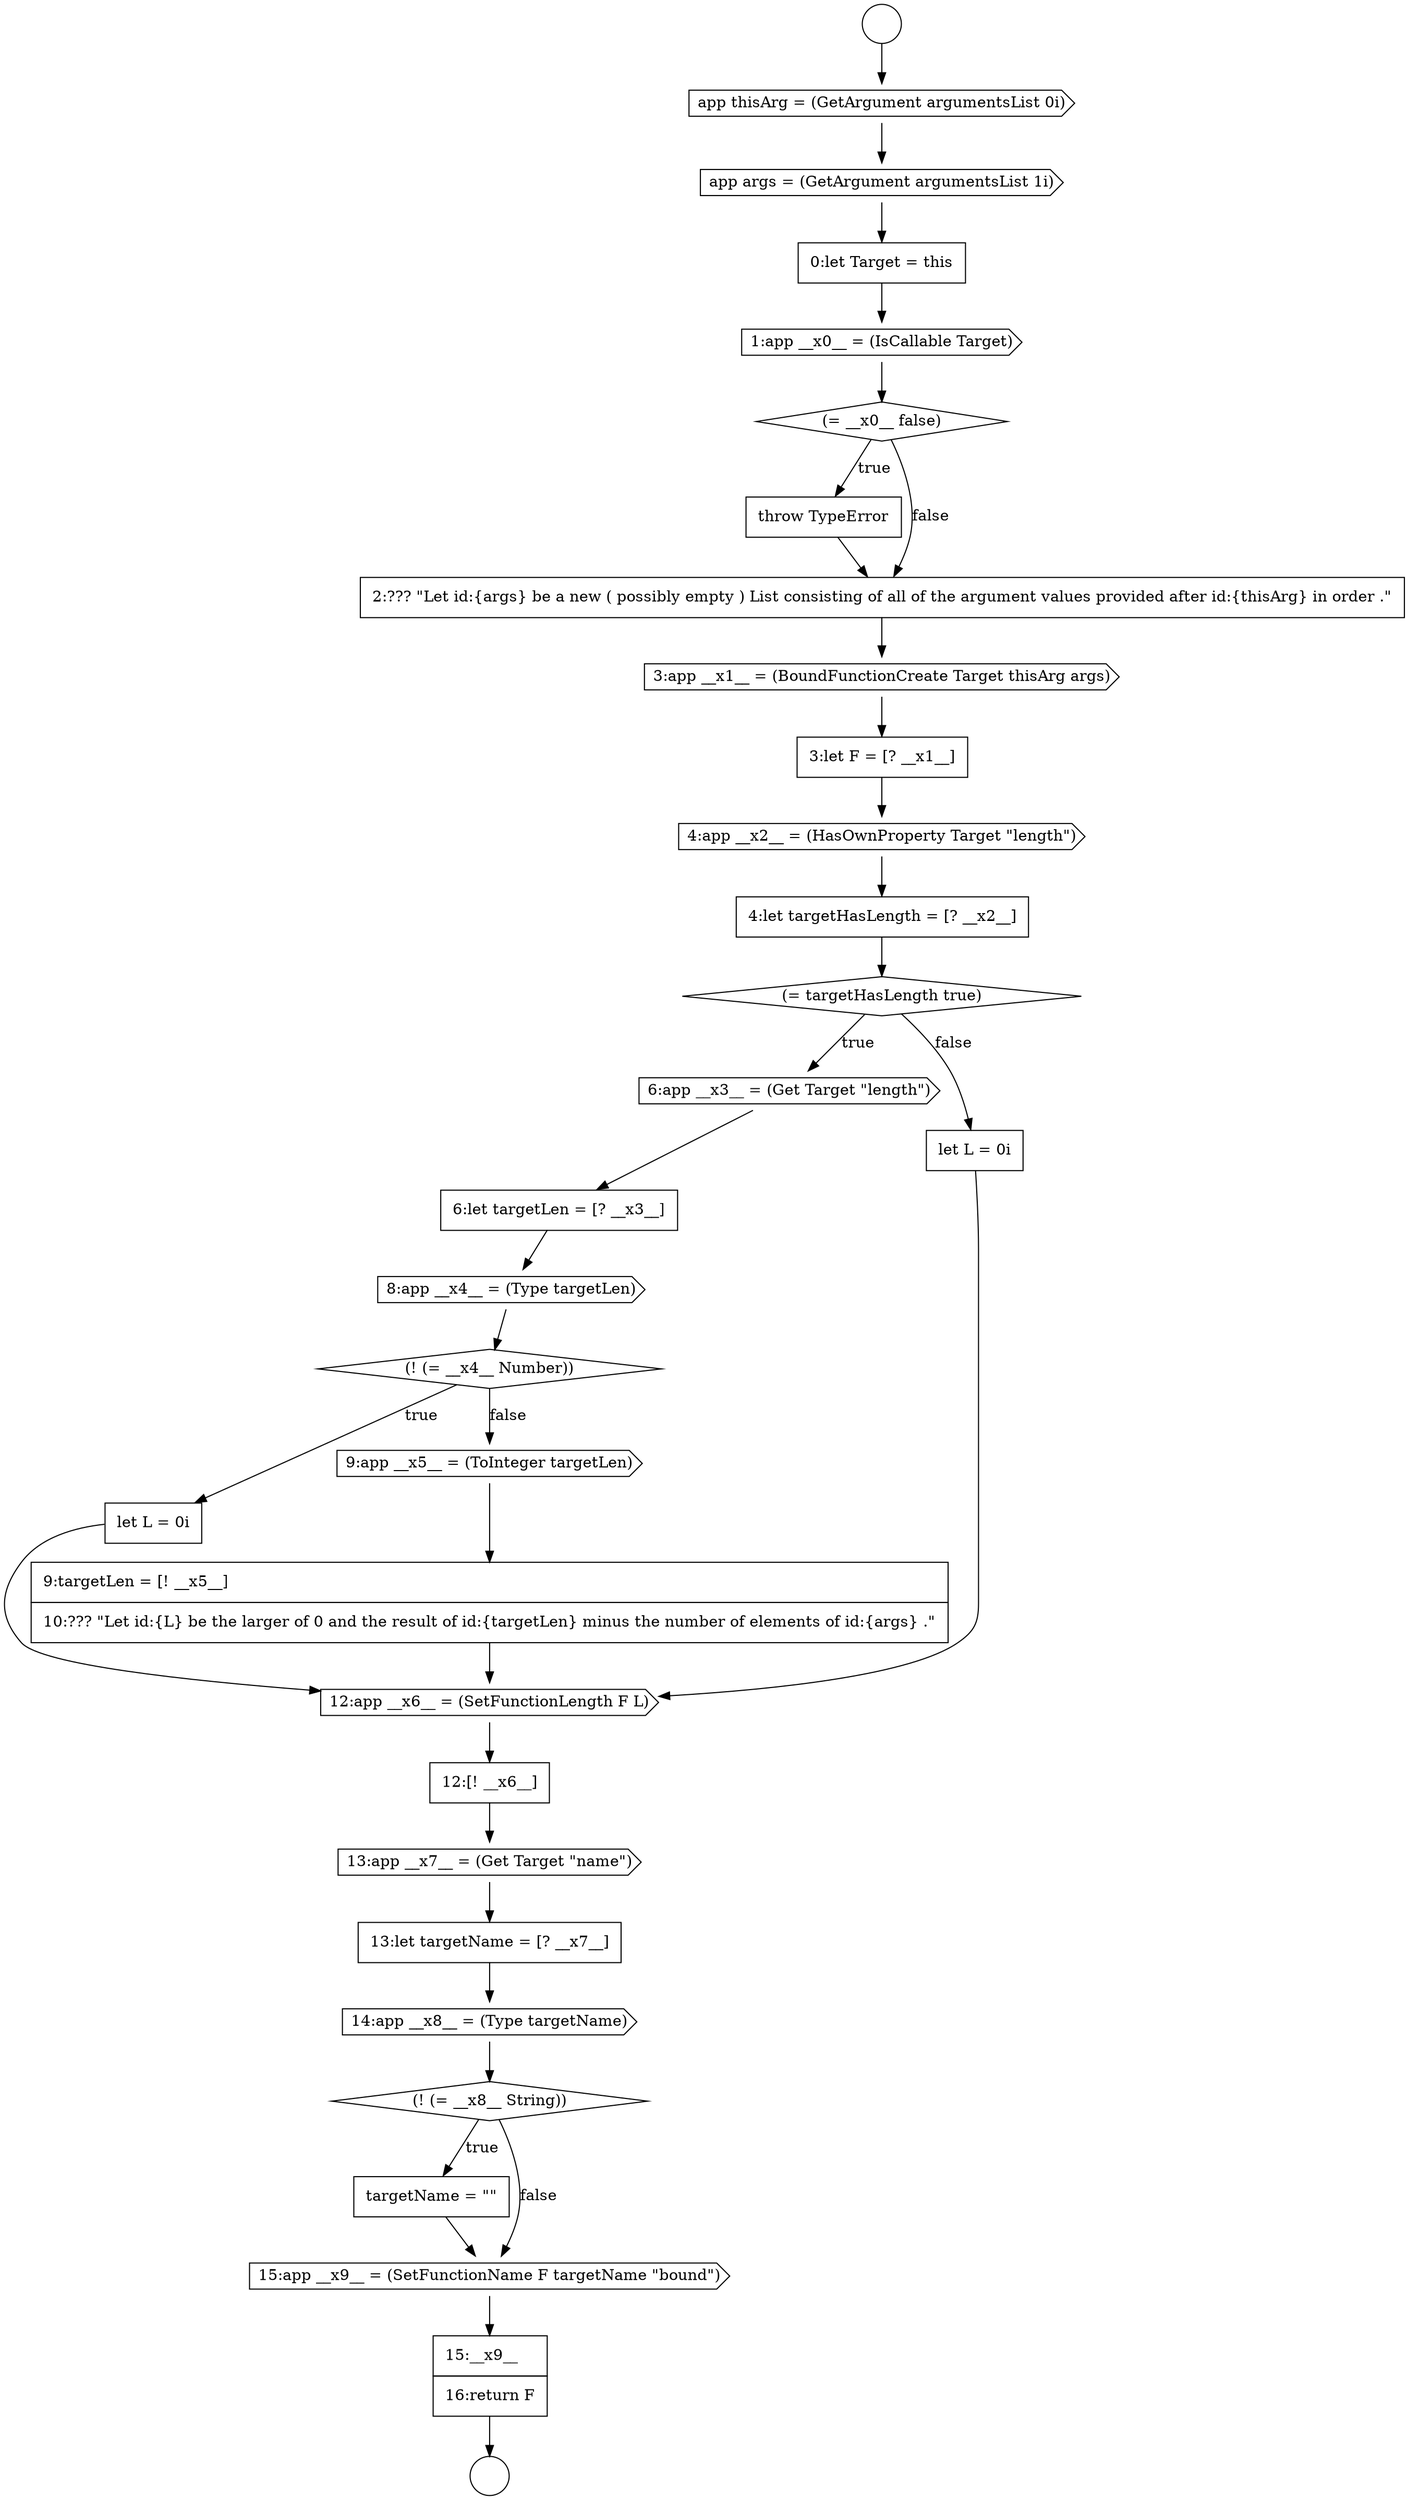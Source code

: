 digraph {
  node12008 [shape=cds, label=<<font color="black">app args = (GetArgument argumentsList 1i)</font>> color="black" fillcolor="white" style=filled]
  node12029 [shape=cds, label=<<font color="black">13:app __x7__ = (Get Target &quot;name&quot;)</font>> color="black" fillcolor="white" style=filled]
  node12012 [shape=none, margin=0, label=<<font color="black">
    <table border="0" cellborder="1" cellspacing="0" cellpadding="10">
      <tr><td align="left">throw TypeError</td></tr>
    </table>
  </font>> color="black" fillcolor="white" style=filled]
  node12019 [shape=cds, label=<<font color="black">6:app __x3__ = (Get Target &quot;length&quot;)</font>> color="black" fillcolor="white" style=filled]
  node12005 [shape=circle label=" " color="black" fillcolor="white" style=filled]
  node12006 [shape=circle label=" " color="black" fillcolor="white" style=filled]
  node12021 [shape=cds, label=<<font color="black">8:app __x4__ = (Type targetLen)</font>> color="black" fillcolor="white" style=filled]
  node12014 [shape=cds, label=<<font color="black">3:app __x1__ = (BoundFunctionCreate Target thisArg args)</font>> color="black" fillcolor="white" style=filled]
  node12027 [shape=cds, label=<<font color="black">12:app __x6__ = (SetFunctionLength F L)</font>> color="black" fillcolor="white" style=filled]
  node12010 [shape=cds, label=<<font color="black">1:app __x0__ = (IsCallable Target)</font>> color="black" fillcolor="white" style=filled]
  node12031 [shape=cds, label=<<font color="black">14:app __x8__ = (Type targetName)</font>> color="black" fillcolor="white" style=filled]
  node12017 [shape=none, margin=0, label=<<font color="black">
    <table border="0" cellborder="1" cellspacing="0" cellpadding="10">
      <tr><td align="left">4:let targetHasLength = [? __x2__]</td></tr>
    </table>
  </font>> color="black" fillcolor="white" style=filled]
  node12030 [shape=none, margin=0, label=<<font color="black">
    <table border="0" cellborder="1" cellspacing="0" cellpadding="10">
      <tr><td align="left">13:let targetName = [? __x7__]</td></tr>
    </table>
  </font>> color="black" fillcolor="white" style=filled]
  node12013 [shape=none, margin=0, label=<<font color="black">
    <table border="0" cellborder="1" cellspacing="0" cellpadding="10">
      <tr><td align="left">2:??? &quot;Let id:{args} be a new ( possibly empty ) List consisting of all of the argument values provided after id:{thisArg} in order .&quot;</td></tr>
    </table>
  </font>> color="black" fillcolor="white" style=filled]
  node12026 [shape=none, margin=0, label=<<font color="black">
    <table border="0" cellborder="1" cellspacing="0" cellpadding="10">
      <tr><td align="left">let L = 0i</td></tr>
    </table>
  </font>> color="black" fillcolor="white" style=filled]
  node12009 [shape=none, margin=0, label=<<font color="black">
    <table border="0" cellborder="1" cellspacing="0" cellpadding="10">
      <tr><td align="left">0:let Target = this</td></tr>
    </table>
  </font>> color="black" fillcolor="white" style=filled]
  node12018 [shape=diamond, label=<<font color="black">(= targetHasLength true)</font>> color="black" fillcolor="white" style=filled]
  node12023 [shape=none, margin=0, label=<<font color="black">
    <table border="0" cellborder="1" cellspacing="0" cellpadding="10">
      <tr><td align="left">let L = 0i</td></tr>
    </table>
  </font>> color="black" fillcolor="white" style=filled]
  node12025 [shape=none, margin=0, label=<<font color="black">
    <table border="0" cellborder="1" cellspacing="0" cellpadding="10">
      <tr><td align="left">9:targetLen = [! __x5__]</td></tr>
      <tr><td align="left">10:??? &quot;Let id:{L} be the larger of 0 and the result of id:{targetLen} minus the number of elements of id:{args} .&quot;</td></tr>
    </table>
  </font>> color="black" fillcolor="white" style=filled]
  node12020 [shape=none, margin=0, label=<<font color="black">
    <table border="0" cellborder="1" cellspacing="0" cellpadding="10">
      <tr><td align="left">6:let targetLen = [? __x3__]</td></tr>
    </table>
  </font>> color="black" fillcolor="white" style=filled]
  node12016 [shape=cds, label=<<font color="black">4:app __x2__ = (HasOwnProperty Target &quot;length&quot;)</font>> color="black" fillcolor="white" style=filled]
  node12033 [shape=none, margin=0, label=<<font color="black">
    <table border="0" cellborder="1" cellspacing="0" cellpadding="10">
      <tr><td align="left">targetName = &quot;&quot;</td></tr>
    </table>
  </font>> color="black" fillcolor="white" style=filled]
  node12028 [shape=none, margin=0, label=<<font color="black">
    <table border="0" cellborder="1" cellspacing="0" cellpadding="10">
      <tr><td align="left">12:[! __x6__]</td></tr>
    </table>
  </font>> color="black" fillcolor="white" style=filled]
  node12011 [shape=diamond, label=<<font color="black">(= __x0__ false)</font>> color="black" fillcolor="white" style=filled]
  node12032 [shape=diamond, label=<<font color="black">(! (= __x8__ String))</font>> color="black" fillcolor="white" style=filled]
  node12034 [shape=cds, label=<<font color="black">15:app __x9__ = (SetFunctionName F targetName &quot;bound&quot;)</font>> color="black" fillcolor="white" style=filled]
  node12015 [shape=none, margin=0, label=<<font color="black">
    <table border="0" cellborder="1" cellspacing="0" cellpadding="10">
      <tr><td align="left">3:let F = [? __x1__]</td></tr>
    </table>
  </font>> color="black" fillcolor="white" style=filled]
  node12024 [shape=cds, label=<<font color="black">9:app __x5__ = (ToInteger targetLen)</font>> color="black" fillcolor="white" style=filled]
  node12022 [shape=diamond, label=<<font color="black">(! (= __x4__ Number))</font>> color="black" fillcolor="white" style=filled]
  node12007 [shape=cds, label=<<font color="black">app thisArg = (GetArgument argumentsList 0i)</font>> color="black" fillcolor="white" style=filled]
  node12035 [shape=none, margin=0, label=<<font color="black">
    <table border="0" cellborder="1" cellspacing="0" cellpadding="10">
      <tr><td align="left">15:__x9__</td></tr>
      <tr><td align="left">16:return F</td></tr>
    </table>
  </font>> color="black" fillcolor="white" style=filled]
  node12015 -> node12016 [ color="black"]
  node12029 -> node12030 [ color="black"]
  node12034 -> node12035 [ color="black"]
  node12021 -> node12022 [ color="black"]
  node12030 -> node12031 [ color="black"]
  node12007 -> node12008 [ color="black"]
  node12028 -> node12029 [ color="black"]
  node12027 -> node12028 [ color="black"]
  node12013 -> node12014 [ color="black"]
  node12005 -> node12007 [ color="black"]
  node12018 -> node12019 [label=<<font color="black">true</font>> color="black"]
  node12018 -> node12026 [label=<<font color="black">false</font>> color="black"]
  node12012 -> node12013 [ color="black"]
  node12025 -> node12027 [ color="black"]
  node12024 -> node12025 [ color="black"]
  node12026 -> node12027 [ color="black"]
  node12031 -> node12032 [ color="black"]
  node12017 -> node12018 [ color="black"]
  node12033 -> node12034 [ color="black"]
  node12032 -> node12033 [label=<<font color="black">true</font>> color="black"]
  node12032 -> node12034 [label=<<font color="black">false</font>> color="black"]
  node12023 -> node12027 [ color="black"]
  node12010 -> node12011 [ color="black"]
  node12014 -> node12015 [ color="black"]
  node12008 -> node12009 [ color="black"]
  node12020 -> node12021 [ color="black"]
  node12011 -> node12012 [label=<<font color="black">true</font>> color="black"]
  node12011 -> node12013 [label=<<font color="black">false</font>> color="black"]
  node12035 -> node12006 [ color="black"]
  node12022 -> node12023 [label=<<font color="black">true</font>> color="black"]
  node12022 -> node12024 [label=<<font color="black">false</font>> color="black"]
  node12019 -> node12020 [ color="black"]
  node12016 -> node12017 [ color="black"]
  node12009 -> node12010 [ color="black"]
}
